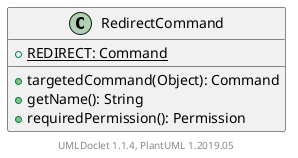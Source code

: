 @startuml

    class RedirectCommand [[RedirectCommand.html]] {
        {static} +REDIRECT: Command
        +targetedCommand(Object): Command
        +getName(): String
        +requiredPermission(): Permission
    }


    center footer UMLDoclet 1.1.4, PlantUML 1.2019.05
@enduml
